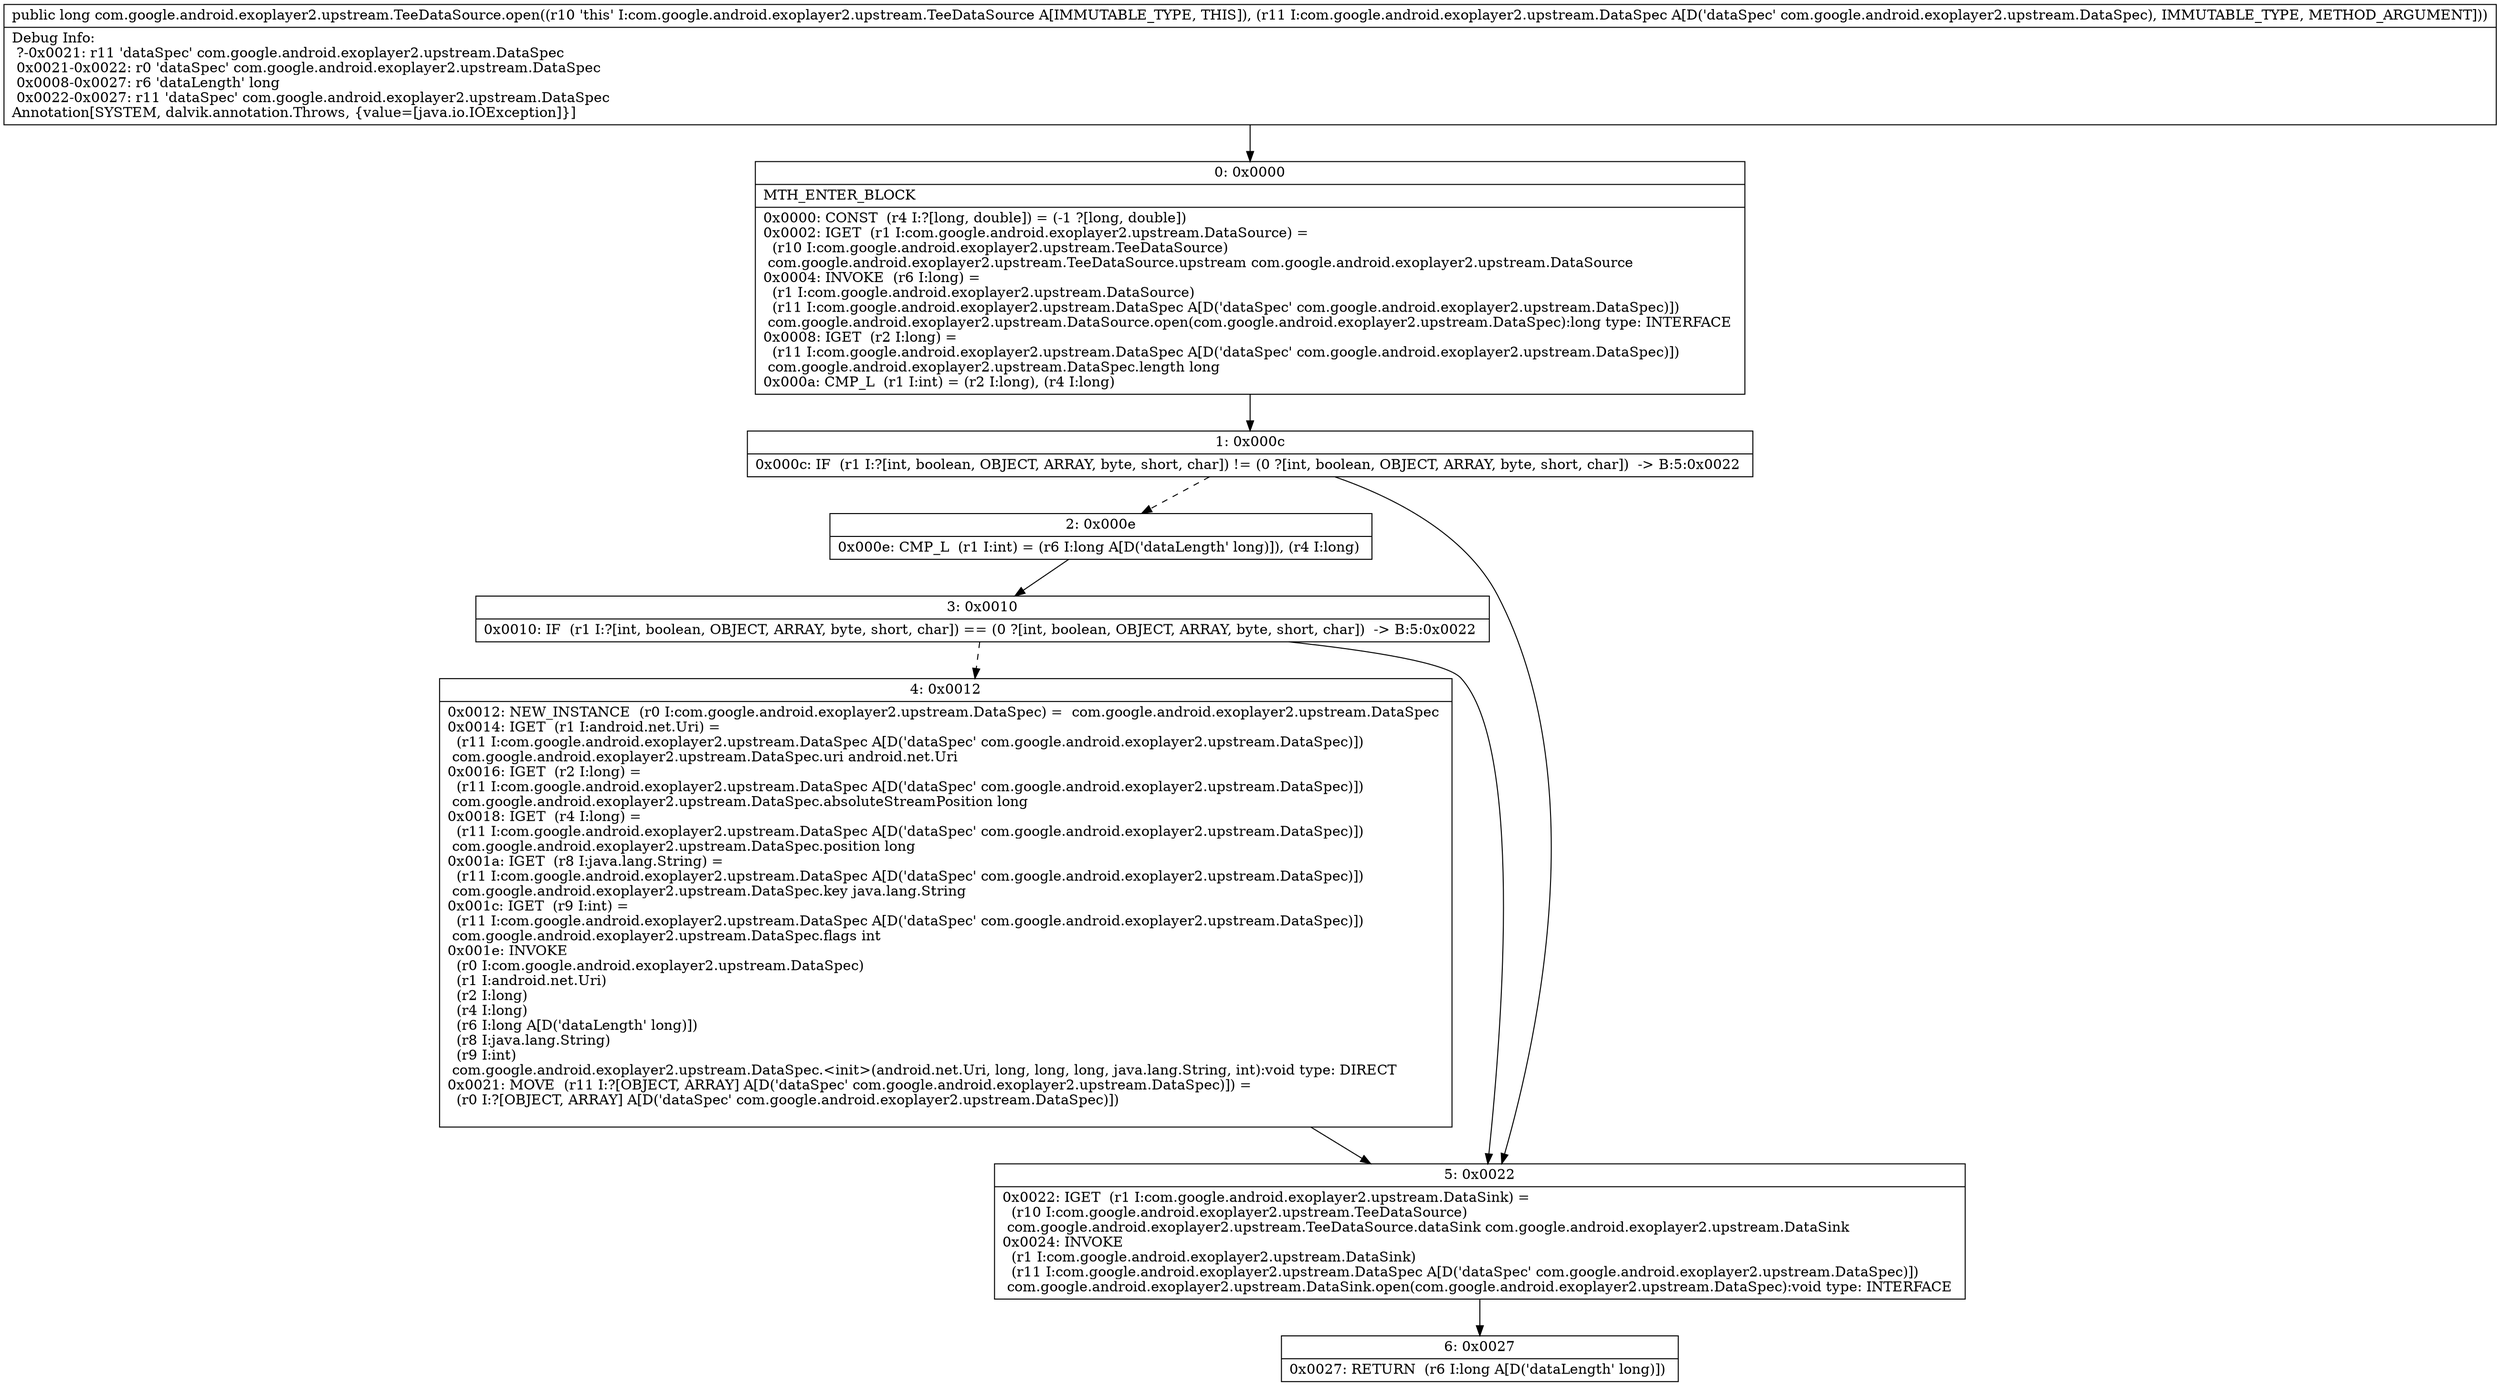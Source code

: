 digraph "CFG forcom.google.android.exoplayer2.upstream.TeeDataSource.open(Lcom\/google\/android\/exoplayer2\/upstream\/DataSpec;)J" {
Node_0 [shape=record,label="{0\:\ 0x0000|MTH_ENTER_BLOCK\l|0x0000: CONST  (r4 I:?[long, double]) = (\-1 ?[long, double]) \l0x0002: IGET  (r1 I:com.google.android.exoplayer2.upstream.DataSource) = \l  (r10 I:com.google.android.exoplayer2.upstream.TeeDataSource)\l com.google.android.exoplayer2.upstream.TeeDataSource.upstream com.google.android.exoplayer2.upstream.DataSource \l0x0004: INVOKE  (r6 I:long) = \l  (r1 I:com.google.android.exoplayer2.upstream.DataSource)\l  (r11 I:com.google.android.exoplayer2.upstream.DataSpec A[D('dataSpec' com.google.android.exoplayer2.upstream.DataSpec)])\l com.google.android.exoplayer2.upstream.DataSource.open(com.google.android.exoplayer2.upstream.DataSpec):long type: INTERFACE \l0x0008: IGET  (r2 I:long) = \l  (r11 I:com.google.android.exoplayer2.upstream.DataSpec A[D('dataSpec' com.google.android.exoplayer2.upstream.DataSpec)])\l com.google.android.exoplayer2.upstream.DataSpec.length long \l0x000a: CMP_L  (r1 I:int) = (r2 I:long), (r4 I:long) \l}"];
Node_1 [shape=record,label="{1\:\ 0x000c|0x000c: IF  (r1 I:?[int, boolean, OBJECT, ARRAY, byte, short, char]) != (0 ?[int, boolean, OBJECT, ARRAY, byte, short, char])  \-\> B:5:0x0022 \l}"];
Node_2 [shape=record,label="{2\:\ 0x000e|0x000e: CMP_L  (r1 I:int) = (r6 I:long A[D('dataLength' long)]), (r4 I:long) \l}"];
Node_3 [shape=record,label="{3\:\ 0x0010|0x0010: IF  (r1 I:?[int, boolean, OBJECT, ARRAY, byte, short, char]) == (0 ?[int, boolean, OBJECT, ARRAY, byte, short, char])  \-\> B:5:0x0022 \l}"];
Node_4 [shape=record,label="{4\:\ 0x0012|0x0012: NEW_INSTANCE  (r0 I:com.google.android.exoplayer2.upstream.DataSpec) =  com.google.android.exoplayer2.upstream.DataSpec \l0x0014: IGET  (r1 I:android.net.Uri) = \l  (r11 I:com.google.android.exoplayer2.upstream.DataSpec A[D('dataSpec' com.google.android.exoplayer2.upstream.DataSpec)])\l com.google.android.exoplayer2.upstream.DataSpec.uri android.net.Uri \l0x0016: IGET  (r2 I:long) = \l  (r11 I:com.google.android.exoplayer2.upstream.DataSpec A[D('dataSpec' com.google.android.exoplayer2.upstream.DataSpec)])\l com.google.android.exoplayer2.upstream.DataSpec.absoluteStreamPosition long \l0x0018: IGET  (r4 I:long) = \l  (r11 I:com.google.android.exoplayer2.upstream.DataSpec A[D('dataSpec' com.google.android.exoplayer2.upstream.DataSpec)])\l com.google.android.exoplayer2.upstream.DataSpec.position long \l0x001a: IGET  (r8 I:java.lang.String) = \l  (r11 I:com.google.android.exoplayer2.upstream.DataSpec A[D('dataSpec' com.google.android.exoplayer2.upstream.DataSpec)])\l com.google.android.exoplayer2.upstream.DataSpec.key java.lang.String \l0x001c: IGET  (r9 I:int) = \l  (r11 I:com.google.android.exoplayer2.upstream.DataSpec A[D('dataSpec' com.google.android.exoplayer2.upstream.DataSpec)])\l com.google.android.exoplayer2.upstream.DataSpec.flags int \l0x001e: INVOKE  \l  (r0 I:com.google.android.exoplayer2.upstream.DataSpec)\l  (r1 I:android.net.Uri)\l  (r2 I:long)\l  (r4 I:long)\l  (r6 I:long A[D('dataLength' long)])\l  (r8 I:java.lang.String)\l  (r9 I:int)\l com.google.android.exoplayer2.upstream.DataSpec.\<init\>(android.net.Uri, long, long, long, java.lang.String, int):void type: DIRECT \l0x0021: MOVE  (r11 I:?[OBJECT, ARRAY] A[D('dataSpec' com.google.android.exoplayer2.upstream.DataSpec)]) = \l  (r0 I:?[OBJECT, ARRAY] A[D('dataSpec' com.google.android.exoplayer2.upstream.DataSpec)])\l \l}"];
Node_5 [shape=record,label="{5\:\ 0x0022|0x0022: IGET  (r1 I:com.google.android.exoplayer2.upstream.DataSink) = \l  (r10 I:com.google.android.exoplayer2.upstream.TeeDataSource)\l com.google.android.exoplayer2.upstream.TeeDataSource.dataSink com.google.android.exoplayer2.upstream.DataSink \l0x0024: INVOKE  \l  (r1 I:com.google.android.exoplayer2.upstream.DataSink)\l  (r11 I:com.google.android.exoplayer2.upstream.DataSpec A[D('dataSpec' com.google.android.exoplayer2.upstream.DataSpec)])\l com.google.android.exoplayer2.upstream.DataSink.open(com.google.android.exoplayer2.upstream.DataSpec):void type: INTERFACE \l}"];
Node_6 [shape=record,label="{6\:\ 0x0027|0x0027: RETURN  (r6 I:long A[D('dataLength' long)]) \l}"];
MethodNode[shape=record,label="{public long com.google.android.exoplayer2.upstream.TeeDataSource.open((r10 'this' I:com.google.android.exoplayer2.upstream.TeeDataSource A[IMMUTABLE_TYPE, THIS]), (r11 I:com.google.android.exoplayer2.upstream.DataSpec A[D('dataSpec' com.google.android.exoplayer2.upstream.DataSpec), IMMUTABLE_TYPE, METHOD_ARGUMENT]))  | Debug Info:\l  ?\-0x0021: r11 'dataSpec' com.google.android.exoplayer2.upstream.DataSpec\l  0x0021\-0x0022: r0 'dataSpec' com.google.android.exoplayer2.upstream.DataSpec\l  0x0008\-0x0027: r6 'dataLength' long\l  0x0022\-0x0027: r11 'dataSpec' com.google.android.exoplayer2.upstream.DataSpec\lAnnotation[SYSTEM, dalvik.annotation.Throws, \{value=[java.io.IOException]\}]\l}"];
MethodNode -> Node_0;
Node_0 -> Node_1;
Node_1 -> Node_2[style=dashed];
Node_1 -> Node_5;
Node_2 -> Node_3;
Node_3 -> Node_4[style=dashed];
Node_3 -> Node_5;
Node_4 -> Node_5;
Node_5 -> Node_6;
}

